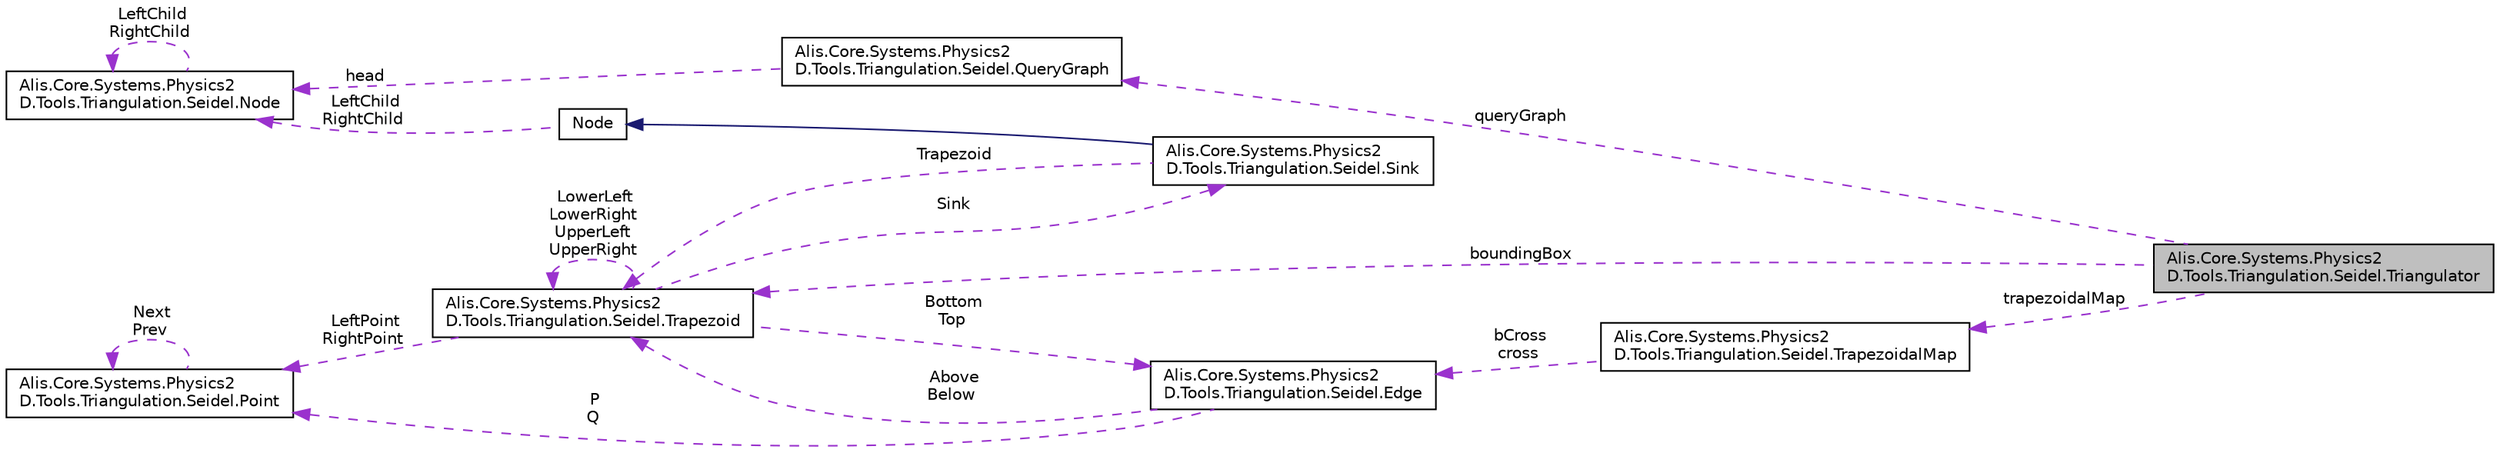 digraph "Alis.Core.Systems.Physics2D.Tools.Triangulation.Seidel.Triangulator"
{
 // LATEX_PDF_SIZE
  edge [fontname="Helvetica",fontsize="10",labelfontname="Helvetica",labelfontsize="10"];
  node [fontname="Helvetica",fontsize="10",shape=record];
  rankdir="LR";
  Node1 [label="Alis.Core.Systems.Physics2\lD.Tools.Triangulation.Seidel.Triangulator",height=0.2,width=0.4,color="black", fillcolor="grey75", style="filled", fontcolor="black",tooltip="The triangulator class"];
  Node2 -> Node1 [dir="back",color="darkorchid3",fontsize="10",style="dashed",label=" boundingBox" ,fontname="Helvetica"];
  Node2 [label="Alis.Core.Systems.Physics2\lD.Tools.Triangulation.Seidel.Trapezoid",height=0.2,width=0.4,color="black", fillcolor="white", style="filled",URL="$class_alis_1_1_core_1_1_systems_1_1_physics2_d_1_1_tools_1_1_triangulation_1_1_seidel_1_1_trapezoid.html",tooltip="The trapezoid class"];
  Node2 -> Node2 [dir="back",color="darkorchid3",fontsize="10",style="dashed",label=" LowerLeft\nLowerRight\nUpperLeft\nUpperRight" ,fontname="Helvetica"];
  Node3 -> Node2 [dir="back",color="darkorchid3",fontsize="10",style="dashed",label=" Bottom\nTop" ,fontname="Helvetica"];
  Node3 [label="Alis.Core.Systems.Physics2\lD.Tools.Triangulation.Seidel.Edge",height=0.2,width=0.4,color="black", fillcolor="white", style="filled",URL="$class_alis_1_1_core_1_1_systems_1_1_physics2_d_1_1_tools_1_1_triangulation_1_1_seidel_1_1_edge.html",tooltip="The edge class"];
  Node2 -> Node3 [dir="back",color="darkorchid3",fontsize="10",style="dashed",label=" Above\nBelow" ,fontname="Helvetica"];
  Node4 -> Node3 [dir="back",color="darkorchid3",fontsize="10",style="dashed",label=" P\nQ" ,fontname="Helvetica"];
  Node4 [label="Alis.Core.Systems.Physics2\lD.Tools.Triangulation.Seidel.Point",height=0.2,width=0.4,color="black", fillcolor="white", style="filled",URL="$class_alis_1_1_core_1_1_systems_1_1_physics2_d_1_1_tools_1_1_triangulation_1_1_seidel_1_1_point.html",tooltip="The point class"];
  Node4 -> Node4 [dir="back",color="darkorchid3",fontsize="10",style="dashed",label=" Next\nPrev" ,fontname="Helvetica"];
  Node4 -> Node2 [dir="back",color="darkorchid3",fontsize="10",style="dashed",label=" LeftPoint\nRightPoint" ,fontname="Helvetica"];
  Node5 -> Node2 [dir="back",color="darkorchid3",fontsize="10",style="dashed",label=" Sink" ,fontname="Helvetica"];
  Node5 [label="Alis.Core.Systems.Physics2\lD.Tools.Triangulation.Seidel.Sink",height=0.2,width=0.4,color="black", fillcolor="white", style="filled",URL="$class_alis_1_1_core_1_1_systems_1_1_physics2_d_1_1_tools_1_1_triangulation_1_1_seidel_1_1_sink.html",tooltip="The sink class"];
  Node6 -> Node5 [dir="back",color="midnightblue",fontsize="10",style="solid",fontname="Helvetica"];
  Node6 [label="Node",height=0.2,width=0.4,color="black", fillcolor="white", style="filled",URL="$class_alis_1_1_core_1_1_systems_1_1_physics2_d_1_1_tools_1_1_triangulation_1_1_seidel_1_1_node.html",tooltip="The node class"];
  Node7 -> Node6 [dir="back",color="darkorchid3",fontsize="10",style="dashed",label=" LeftChild\nRightChild" ,fontname="Helvetica"];
  Node7 [label="Alis.Core.Systems.Physics2\lD.Tools.Triangulation.Seidel.Node",height=0.2,width=0.4,color="black", fillcolor="white", style="filled",URL="$class_alis_1_1_core_1_1_systems_1_1_physics2_d_1_1_tools_1_1_triangulation_1_1_seidel_1_1_node.html",tooltip="The node class"];
  Node7 -> Node7 [dir="back",color="darkorchid3",fontsize="10",style="dashed",label=" LeftChild\nRightChild" ,fontname="Helvetica"];
  Node2 -> Node5 [dir="back",color="darkorchid3",fontsize="10",style="dashed",label=" Trapezoid" ,fontname="Helvetica"];
  Node8 -> Node1 [dir="back",color="darkorchid3",fontsize="10",style="dashed",label=" queryGraph" ,fontname="Helvetica"];
  Node8 [label="Alis.Core.Systems.Physics2\lD.Tools.Triangulation.Seidel.QueryGraph",height=0.2,width=0.4,color="black", fillcolor="white", style="filled",URL="$class_alis_1_1_core_1_1_systems_1_1_physics2_d_1_1_tools_1_1_triangulation_1_1_seidel_1_1_query_graph.html",tooltip="The query graph class"];
  Node7 -> Node8 [dir="back",color="darkorchid3",fontsize="10",style="dashed",label=" head" ,fontname="Helvetica"];
  Node9 -> Node1 [dir="back",color="darkorchid3",fontsize="10",style="dashed",label=" trapezoidalMap" ,fontname="Helvetica"];
  Node9 [label="Alis.Core.Systems.Physics2\lD.Tools.Triangulation.Seidel.TrapezoidalMap",height=0.2,width=0.4,color="black", fillcolor="white", style="filled",URL="$class_alis_1_1_core_1_1_systems_1_1_physics2_d_1_1_tools_1_1_triangulation_1_1_seidel_1_1_trapezoidal_map.html",tooltip="The trapezoidal map class"];
  Node3 -> Node9 [dir="back",color="darkorchid3",fontsize="10",style="dashed",label=" bCross\ncross" ,fontname="Helvetica"];
}

